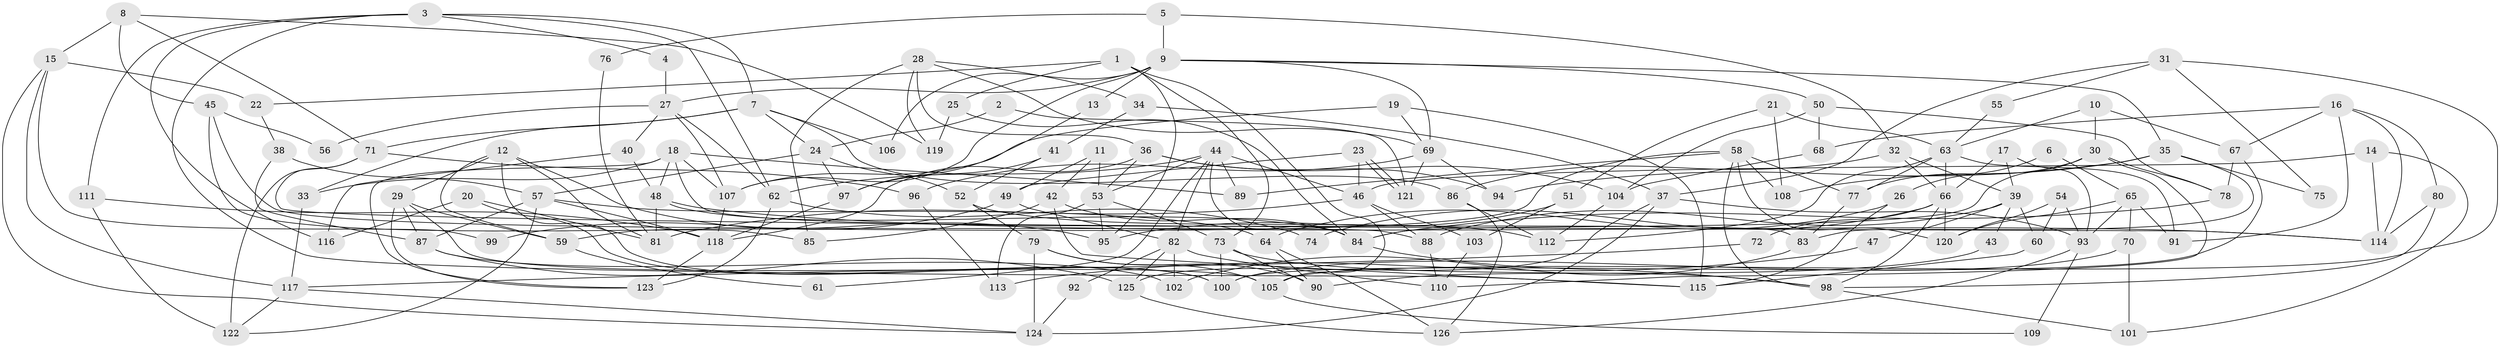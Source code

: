 // coarse degree distribution, {5: 0.08641975308641975, 2: 0.13580246913580246, 6: 0.19753086419753085, 3: 0.13580246913580246, 4: 0.2222222222222222, 7: 0.1111111111111111, 8: 0.04938271604938271, 9: 0.024691358024691357, 10: 0.024691358024691357, 11: 0.012345679012345678}
// Generated by graph-tools (version 1.1) at 2025/41/03/06/25 10:41:52]
// undirected, 126 vertices, 252 edges
graph export_dot {
graph [start="1"]
  node [color=gray90,style=filled];
  1;
  2;
  3;
  4;
  5;
  6;
  7;
  8;
  9;
  10;
  11;
  12;
  13;
  14;
  15;
  16;
  17;
  18;
  19;
  20;
  21;
  22;
  23;
  24;
  25;
  26;
  27;
  28;
  29;
  30;
  31;
  32;
  33;
  34;
  35;
  36;
  37;
  38;
  39;
  40;
  41;
  42;
  43;
  44;
  45;
  46;
  47;
  48;
  49;
  50;
  51;
  52;
  53;
  54;
  55;
  56;
  57;
  58;
  59;
  60;
  61;
  62;
  63;
  64;
  65;
  66;
  67;
  68;
  69;
  70;
  71;
  72;
  73;
  74;
  75;
  76;
  77;
  78;
  79;
  80;
  81;
  82;
  83;
  84;
  85;
  86;
  87;
  88;
  89;
  90;
  91;
  92;
  93;
  94;
  95;
  96;
  97;
  98;
  99;
  100;
  101;
  102;
  103;
  104;
  105;
  106;
  107;
  108;
  109;
  110;
  111;
  112;
  113;
  114;
  115;
  116;
  117;
  118;
  119;
  120;
  121;
  122;
  123;
  124;
  125;
  126;
  1 -- 25;
  1 -- 95;
  1 -- 22;
  1 -- 73;
  1 -- 105;
  2 -- 24;
  2 -- 121;
  3 -- 7;
  3 -- 116;
  3 -- 4;
  3 -- 62;
  3 -- 111;
  3 -- 115;
  4 -- 27;
  5 -- 9;
  5 -- 32;
  5 -- 76;
  6 -- 65;
  6 -- 26;
  7 -- 33;
  7 -- 71;
  7 -- 24;
  7 -- 86;
  7 -- 106;
  8 -- 15;
  8 -- 45;
  8 -- 71;
  8 -- 119;
  9 -- 50;
  9 -- 35;
  9 -- 13;
  9 -- 27;
  9 -- 69;
  9 -- 106;
  9 -- 107;
  10 -- 30;
  10 -- 67;
  10 -- 63;
  11 -- 53;
  11 -- 42;
  11 -- 49;
  12 -- 100;
  12 -- 29;
  12 -- 59;
  12 -- 81;
  12 -- 95;
  13 -- 97;
  14 -- 114;
  14 -- 46;
  14 -- 101;
  15 -- 124;
  15 -- 22;
  15 -- 99;
  15 -- 117;
  16 -- 80;
  16 -- 114;
  16 -- 67;
  16 -- 68;
  16 -- 91;
  17 -- 66;
  17 -- 93;
  17 -- 39;
  18 -- 107;
  18 -- 83;
  18 -- 33;
  18 -- 48;
  18 -- 89;
  18 -- 123;
  19 -- 115;
  19 -- 107;
  19 -- 69;
  20 -- 100;
  20 -- 81;
  20 -- 116;
  21 -- 63;
  21 -- 108;
  21 -- 51;
  22 -- 38;
  23 -- 49;
  23 -- 121;
  23 -- 121;
  23 -- 46;
  24 -- 52;
  24 -- 57;
  24 -- 97;
  25 -- 119;
  25 -- 84;
  26 -- 64;
  26 -- 115;
  27 -- 62;
  27 -- 40;
  27 -- 56;
  27 -- 107;
  28 -- 69;
  28 -- 34;
  28 -- 36;
  28 -- 85;
  28 -- 119;
  29 -- 123;
  29 -- 87;
  29 -- 59;
  29 -- 105;
  30 -- 77;
  30 -- 84;
  30 -- 78;
  30 -- 110;
  31 -- 105;
  31 -- 37;
  31 -- 55;
  31 -- 75;
  32 -- 39;
  32 -- 66;
  32 -- 86;
  33 -- 117;
  34 -- 41;
  34 -- 37;
  35 -- 94;
  35 -- 83;
  35 -- 75;
  35 -- 108;
  36 -- 118;
  36 -- 53;
  36 -- 94;
  36 -- 104;
  37 -- 125;
  37 -- 93;
  37 -- 124;
  38 -- 87;
  38 -- 57;
  39 -- 88;
  39 -- 43;
  39 -- 47;
  39 -- 60;
  40 -- 48;
  40 -- 116;
  41 -- 97;
  41 -- 52;
  42 -- 84;
  42 -- 115;
  42 -- 85;
  43 -- 90;
  44 -- 46;
  44 -- 53;
  44 -- 61;
  44 -- 62;
  44 -- 82;
  44 -- 84;
  44 -- 89;
  45 -- 88;
  45 -- 85;
  45 -- 56;
  46 -- 81;
  46 -- 88;
  46 -- 103;
  47 -- 113;
  48 -- 84;
  48 -- 81;
  48 -- 114;
  49 -- 82;
  49 -- 99;
  50 -- 78;
  50 -- 104;
  50 -- 68;
  51 -- 95;
  51 -- 103;
  52 -- 112;
  52 -- 79;
  53 -- 73;
  53 -- 95;
  53 -- 113;
  54 -- 120;
  54 -- 93;
  54 -- 60;
  55 -- 63;
  57 -- 118;
  57 -- 64;
  57 -- 87;
  57 -- 122;
  58 -- 89;
  58 -- 59;
  58 -- 77;
  58 -- 98;
  58 -- 108;
  58 -- 120;
  59 -- 61;
  60 -- 115;
  62 -- 74;
  62 -- 123;
  63 -- 112;
  63 -- 66;
  63 -- 77;
  63 -- 91;
  64 -- 90;
  64 -- 126;
  65 -- 91;
  65 -- 70;
  65 -- 93;
  65 -- 120;
  66 -- 120;
  66 -- 72;
  66 -- 74;
  66 -- 98;
  67 -- 78;
  67 -- 100;
  68 -- 104;
  69 -- 94;
  69 -- 96;
  69 -- 121;
  70 -- 100;
  70 -- 101;
  71 -- 122;
  71 -- 96;
  71 -- 114;
  72 -- 117;
  73 -- 98;
  73 -- 90;
  73 -- 100;
  76 -- 81;
  77 -- 83;
  78 -- 84;
  79 -- 105;
  79 -- 124;
  79 -- 90;
  80 -- 114;
  80 -- 98;
  82 -- 110;
  82 -- 92;
  82 -- 102;
  82 -- 125;
  83 -- 102;
  84 -- 98;
  86 -- 112;
  86 -- 126;
  87 -- 125;
  87 -- 102;
  88 -- 110;
  92 -- 124;
  93 -- 126;
  93 -- 109;
  96 -- 113;
  97 -- 118;
  98 -- 101;
  103 -- 110;
  104 -- 112;
  105 -- 109;
  107 -- 118;
  111 -- 118;
  111 -- 122;
  117 -- 122;
  117 -- 124;
  118 -- 123;
  125 -- 126;
}
